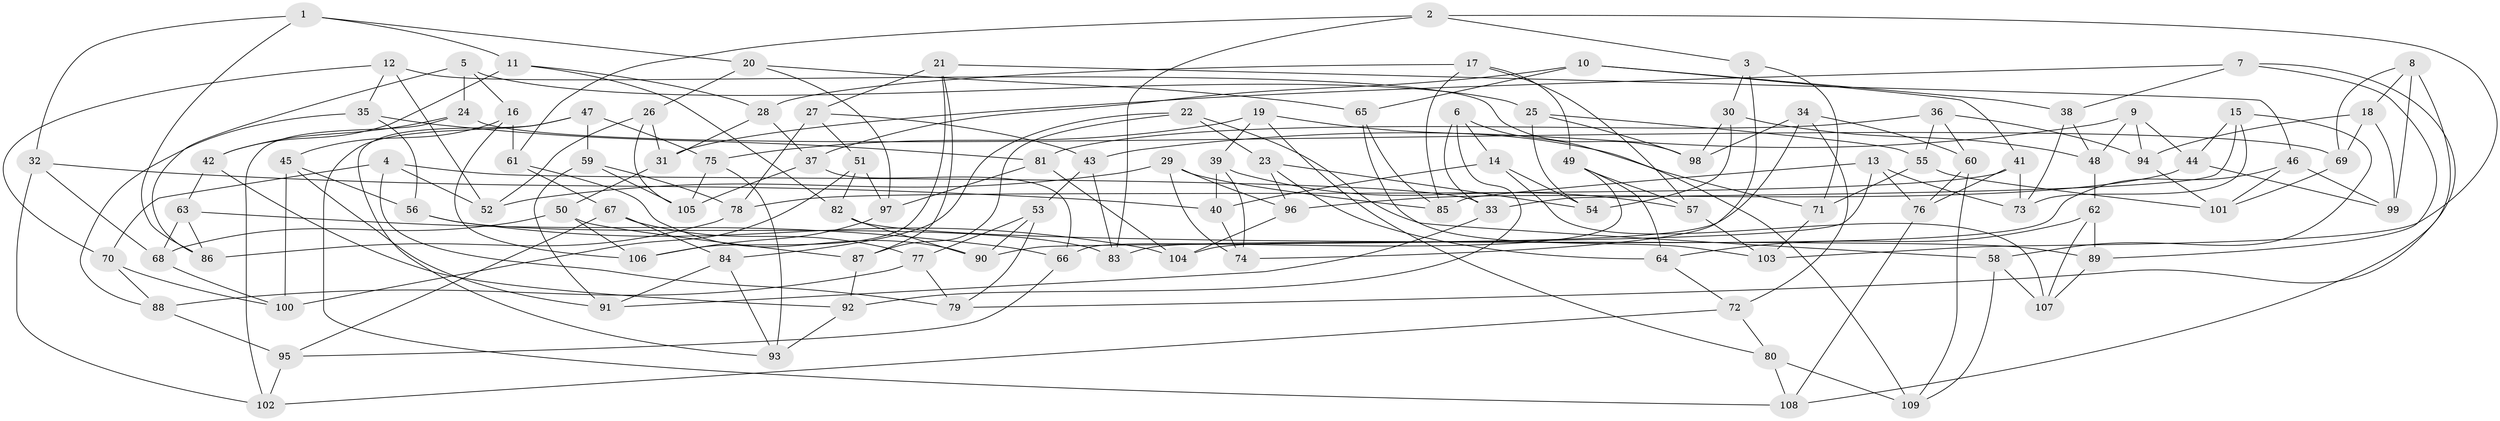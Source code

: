 // Generated by graph-tools (version 1.1) at 2025/50/03/09/25 03:50:45]
// undirected, 109 vertices, 218 edges
graph export_dot {
graph [start="1"]
  node [color=gray90,style=filled];
  1;
  2;
  3;
  4;
  5;
  6;
  7;
  8;
  9;
  10;
  11;
  12;
  13;
  14;
  15;
  16;
  17;
  18;
  19;
  20;
  21;
  22;
  23;
  24;
  25;
  26;
  27;
  28;
  29;
  30;
  31;
  32;
  33;
  34;
  35;
  36;
  37;
  38;
  39;
  40;
  41;
  42;
  43;
  44;
  45;
  46;
  47;
  48;
  49;
  50;
  51;
  52;
  53;
  54;
  55;
  56;
  57;
  58;
  59;
  60;
  61;
  62;
  63;
  64;
  65;
  66;
  67;
  68;
  69;
  70;
  71;
  72;
  73;
  74;
  75;
  76;
  77;
  78;
  79;
  80;
  81;
  82;
  83;
  84;
  85;
  86;
  87;
  88;
  89;
  90;
  91;
  92;
  93;
  94;
  95;
  96;
  97;
  98;
  99;
  100;
  101;
  102;
  103;
  104;
  105;
  106;
  107;
  108;
  109;
  1 -- 11;
  1 -- 32;
  1 -- 20;
  1 -- 86;
  2 -- 3;
  2 -- 61;
  2 -- 103;
  2 -- 83;
  3 -- 74;
  3 -- 30;
  3 -- 71;
  4 -- 33;
  4 -- 79;
  4 -- 70;
  4 -- 52;
  5 -- 86;
  5 -- 24;
  5 -- 16;
  5 -- 25;
  6 -- 33;
  6 -- 14;
  6 -- 109;
  6 -- 92;
  7 -- 38;
  7 -- 31;
  7 -- 89;
  7 -- 108;
  8 -- 18;
  8 -- 79;
  8 -- 99;
  8 -- 69;
  9 -- 48;
  9 -- 94;
  9 -- 44;
  9 -- 43;
  10 -- 65;
  10 -- 37;
  10 -- 41;
  10 -- 38;
  11 -- 82;
  11 -- 42;
  11 -- 28;
  12 -- 52;
  12 -- 35;
  12 -- 98;
  12 -- 70;
  13 -- 85;
  13 -- 73;
  13 -- 76;
  13 -- 90;
  14 -- 54;
  14 -- 40;
  14 -- 107;
  15 -- 33;
  15 -- 73;
  15 -- 58;
  15 -- 44;
  16 -- 106;
  16 -- 45;
  16 -- 61;
  17 -- 28;
  17 -- 49;
  17 -- 85;
  17 -- 57;
  18 -- 99;
  18 -- 94;
  18 -- 69;
  19 -- 39;
  19 -- 71;
  19 -- 75;
  19 -- 80;
  20 -- 97;
  20 -- 26;
  20 -- 65;
  21 -- 46;
  21 -- 87;
  21 -- 27;
  21 -- 106;
  22 -- 84;
  22 -- 23;
  22 -- 58;
  22 -- 87;
  23 -- 96;
  23 -- 54;
  23 -- 64;
  24 -- 69;
  24 -- 42;
  24 -- 102;
  25 -- 55;
  25 -- 54;
  25 -- 98;
  26 -- 31;
  26 -- 52;
  26 -- 105;
  27 -- 78;
  27 -- 43;
  27 -- 51;
  28 -- 37;
  28 -- 31;
  29 -- 52;
  29 -- 96;
  29 -- 85;
  29 -- 74;
  30 -- 48;
  30 -- 54;
  30 -- 98;
  31 -- 50;
  32 -- 68;
  32 -- 102;
  32 -- 40;
  33 -- 91;
  34 -- 60;
  34 -- 83;
  34 -- 98;
  34 -- 72;
  35 -- 81;
  35 -- 88;
  35 -- 56;
  36 -- 94;
  36 -- 81;
  36 -- 55;
  36 -- 60;
  37 -- 105;
  37 -- 66;
  38 -- 48;
  38 -- 73;
  39 -- 40;
  39 -- 57;
  39 -- 74;
  40 -- 74;
  41 -- 76;
  41 -- 73;
  41 -- 78;
  42 -- 63;
  42 -- 92;
  43 -- 53;
  43 -- 83;
  44 -- 99;
  44 -- 96;
  45 -- 91;
  45 -- 100;
  45 -- 56;
  46 -- 99;
  46 -- 104;
  46 -- 101;
  47 -- 59;
  47 -- 75;
  47 -- 93;
  47 -- 108;
  48 -- 62;
  49 -- 66;
  49 -- 57;
  49 -- 64;
  50 -- 87;
  50 -- 106;
  50 -- 68;
  51 -- 100;
  51 -- 97;
  51 -- 82;
  53 -- 77;
  53 -- 79;
  53 -- 90;
  55 -- 71;
  55 -- 101;
  56 -- 83;
  56 -- 104;
  57 -- 103;
  58 -- 109;
  58 -- 107;
  59 -- 105;
  59 -- 78;
  59 -- 91;
  60 -- 76;
  60 -- 109;
  61 -- 67;
  61 -- 90;
  62 -- 89;
  62 -- 107;
  62 -- 64;
  63 -- 86;
  63 -- 66;
  63 -- 68;
  64 -- 72;
  65 -- 85;
  65 -- 103;
  66 -- 95;
  67 -- 95;
  67 -- 84;
  67 -- 77;
  68 -- 100;
  69 -- 101;
  70 -- 100;
  70 -- 88;
  71 -- 103;
  72 -- 80;
  72 -- 102;
  75 -- 105;
  75 -- 93;
  76 -- 108;
  77 -- 79;
  77 -- 88;
  78 -- 86;
  80 -- 108;
  80 -- 109;
  81 -- 104;
  81 -- 97;
  82 -- 90;
  82 -- 89;
  84 -- 93;
  84 -- 91;
  87 -- 92;
  88 -- 95;
  89 -- 107;
  92 -- 93;
  94 -- 101;
  95 -- 102;
  96 -- 104;
  97 -- 106;
}
